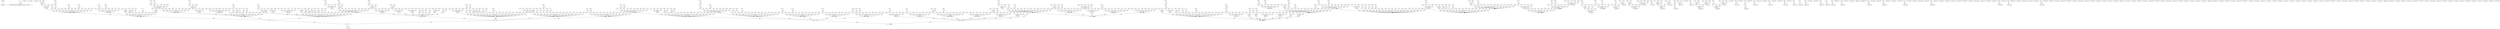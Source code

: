 digraph g {
"context" -> "sw console"
"*" -> "extract-value strange-int merge-labels(|number: > + |_self>)" [label="SoPF-op",arrowhead=box]
"2" -> "2" [label="SoPF",arrowhead=normal]
"3" -> "3" [label="SoPF",arrowhead=normal]
"4" -> "4" [label="SoPF",arrowhead=normal]
"5" -> "5" [label="SoPF",arrowhead=normal]
"6" -> "5" [label="SoPF",arrowhead=normal]
"7" -> "7" [label="SoPF",arrowhead=normal]
"8" -> "6" [label="SoPF",arrowhead=normal]
"9" -> "6" [label="SoPF",arrowhead=normal]
"10" -> "7" [label="SoPF",arrowhead=normal]
"11" -> "11" [label="SoPF",arrowhead=normal]
"12" -> "7" [label="SoPF",arrowhead=normal]
"13" -> "13" [label="SoPF",arrowhead=normal]
"14" -> "9" [label="SoPF",arrowhead=normal]
"15" -> "8" [label="SoPF",arrowhead=normal]
"16" -> "8" [label="SoPF",arrowhead=normal]
"17" -> "17" [label="SoPF",arrowhead=normal]
"18" -> "8" [label="SoPF",arrowhead=normal]
"19" -> "19" [label="SoPF",arrowhead=normal]
"20" -> "9" [label="SoPF",arrowhead=normal]
"21" -> "10" [label="SoPF",arrowhead=normal]
"22" -> "13" [label="SoPF",arrowhead=normal]
"23" -> "23" [label="SoPF",arrowhead=normal]
"24" -> "9" [label="SoPF",arrowhead=normal]
"25" -> "10" [label="SoPF",arrowhead=normal]
"26" -> "15" [label="SoPF",arrowhead=normal]
"27" -> "9" [label="SoPF",arrowhead=normal]
"28" -> "11" [label="SoPF",arrowhead=normal]
"29" -> "29" [label="SoPF",arrowhead=normal]
"30" -> "10" [label="SoPF",arrowhead=normal]
"31" -> "31" [label="SoPF",arrowhead=normal]
"32" -> "10" [label="SoPF",arrowhead=normal]
"33" -> "14" [label="SoPF",arrowhead=normal]
"34" -> "19" [label="SoPF",arrowhead=normal]
"35" -> "12" [label="SoPF",arrowhead=normal]
"36" -> "10" [label="SoPF",arrowhead=normal]
"37" -> "37" [label="SoPF",arrowhead=normal]
"38" -> "21" [label="SoPF",arrowhead=normal]
"39" -> "16" [label="SoPF",arrowhead=normal]
"40" -> "11" [label="SoPF",arrowhead=normal]
"41" -> "41" [label="SoPF",arrowhead=normal]
"42" -> "12" [label="SoPF",arrowhead=normal]
"43" -> "43" [label="SoPF",arrowhead=normal]
"44" -> "15" [label="SoPF",arrowhead=normal]
"45" -> "11" [label="SoPF",arrowhead=normal]
"46" -> "25" [label="SoPF",arrowhead=normal]
"47" -> "47" [label="SoPF",arrowhead=normal]
"48" -> "11" [label="SoPF",arrowhead=normal]
"49" -> "14" [label="SoPF",arrowhead=normal]
"50" -> "12" [label="SoPF",arrowhead=normal]
"51" -> "20" [label="SoPF",arrowhead=normal]
"52" -> "17" [label="SoPF",arrowhead=normal]
"53" -> "53" [label="SoPF",arrowhead=normal]
"54" -> "11" [label="SoPF",arrowhead=normal]
"55" -> "16" [label="SoPF",arrowhead=normal]
"56" -> "13" [label="SoPF",arrowhead=normal]
"57" -> "22" [label="SoPF",arrowhead=normal]
"58" -> "31" [label="SoPF",arrowhead=normal]
"59" -> "59" [label="SoPF",arrowhead=normal]
"60" -> "12" [label="SoPF",arrowhead=normal]
"61" -> "61" [label="SoPF",arrowhead=normal]
"62" -> "33" [label="SoPF",arrowhead=normal]
"63" -> "13" [label="SoPF",arrowhead=normal]
"64" -> "12" [label="SoPF",arrowhead=normal]
"65" -> "18" [label="SoPF",arrowhead=normal]
"66" -> "16" [label="SoPF",arrowhead=normal]
"67" -> "67" [label="SoPF",arrowhead=normal]
"68" -> "21" [label="SoPF",arrowhead=normal]
"69" -> "26" [label="SoPF",arrowhead=normal]
"70" -> "14" [label="SoPF",arrowhead=normal]
"71" -> "71" [label="SoPF",arrowhead=normal]
"72" -> "12" [label="SoPF",arrowhead=normal]
"73" -> "73" [label="SoPF",arrowhead=normal]
"74" -> "39" [label="SoPF",arrowhead=normal]
"75" -> "13" [label="SoPF",arrowhead=normal]
"76" -> "23" [label="SoPF",arrowhead=normal]
"77" -> "18" [label="SoPF",arrowhead=normal]
"78" -> "18" [label="SoPF",arrowhead=normal]
"79" -> "79" [label="SoPF",arrowhead=normal]
"80" -> "13" [label="SoPF",arrowhead=normal]
"81" -> "12" [label="SoPF",arrowhead=normal]
"82" -> "43" [label="SoPF",arrowhead=normal]
"83" -> "83" [label="SoPF",arrowhead=normal]
"84" -> "14" [label="SoPF",arrowhead=normal]
"85" -> "22" [label="SoPF",arrowhead=normal]
"86" -> "45" [label="SoPF",arrowhead=normal]
"87" -> "32" [label="SoPF",arrowhead=normal]
"88" -> "17" [label="SoPF",arrowhead=normal]
"89" -> "89" [label="SoPF",arrowhead=normal]
"90" -> "13" [label="SoPF",arrowhead=normal]
"91" -> "20" [label="SoPF",arrowhead=normal]
"92" -> "27" [label="SoPF",arrowhead=normal]
"93" -> "34" [label="SoPF",arrowhead=normal]
"94" -> "49" [label="SoPF",arrowhead=normal]
"95" -> "24" [label="SoPF",arrowhead=normal]
"96" -> "13" [label="SoPF",arrowhead=normal]
"97" -> "97" [label="SoPF",arrowhead=normal]
"98" -> "16" [label="SoPF",arrowhead=normal]
"99" -> "17" [label="SoPF",arrowhead=normal]
"100" -> "14" [label="SoPF",arrowhead=normal]
"101" -> "101" [label="SoPF",arrowhead=normal]
"102" -> "22" [label="SoPF",arrowhead=normal]
"103" -> "103" [label="SoPF",arrowhead=normal]
"104" -> "19" [label="SoPF",arrowhead=normal]
"105" -> "15" [label="SoPF",arrowhead=normal]
"106" -> "55" [label="SoPF",arrowhead=normal]
"107" -> "107" [label="SoPF",arrowhead=normal]
"108" -> "13" [label="SoPF",arrowhead=normal]
"109" -> "109" [label="SoPF",arrowhead=normal]
"110" -> "18" [label="SoPF",arrowhead=normal]
"111" -> "40" [label="SoPF",arrowhead=normal]
"112" -> "15" [label="SoPF",arrowhead=normal]
"113" -> "113" [label="SoPF",arrowhead=normal]
"114" -> "24" [label="SoPF",arrowhead=normal]
"115" -> "28" [label="SoPF",arrowhead=normal]
"116" -> "33" [label="SoPF",arrowhead=normal]
"117" -> "19" [label="SoPF",arrowhead=normal]
"118" -> "61" [label="SoPF",arrowhead=normal]
"119" -> "24" [label="SoPF",arrowhead=normal]
"120" -> "14" [label="SoPF",arrowhead=normal]
"121" -> "22" [label="SoPF",arrowhead=normal]
"122" -> "63" [label="SoPF",arrowhead=normal]
"123" -> "44" [label="SoPF",arrowhead=normal]
"124" -> "35" [label="SoPF",arrowhead=normal]
"125" -> "15" [label="SoPF",arrowhead=normal]
"126" -> "15" [label="SoPF",arrowhead=normal]
"127" -> "127" [label="SoPF",arrowhead=normal]
"128" -> "14" [label="SoPF",arrowhead=normal]
"129" -> "46" [label="SoPF",arrowhead=normal]
"130" -> "20" [label="SoPF",arrowhead=normal]
"131" -> "131" [label="SoPF",arrowhead=normal]
"132" -> "18" [label="SoPF",arrowhead=normal]
"133" -> "26" [label="SoPF",arrowhead=normal]
"134" -> "69" [label="SoPF",arrowhead=normal]
"135" -> "14" [label="SoPF",arrowhead=normal]
"136" -> "23" [label="SoPF",arrowhead=normal]
"137" -> "137" [label="SoPF",arrowhead=normal]
"138" -> "28" [label="SoPF",arrowhead=normal]
"139" -> "139" [label="SoPF",arrowhead=normal]
"140" -> "16" [label="SoPF",arrowhead=normal]
"141" -> "50" [label="SoPF",arrowhead=normal]
"142" -> "73" [label="SoPF",arrowhead=normal]
"143" -> "24" [label="SoPF",arrowhead=normal]
"144" -> "14" [label="SoPF",arrowhead=normal]
"145" -> "34" [label="SoPF",arrowhead=normal]
"146" -> "75" [label="SoPF",arrowhead=normal]
"147" -> "17" [label="SoPF",arrowhead=normal]
"148" -> "41" [label="SoPF",arrowhead=normal]
"149" -> "149" [label="SoPF",arrowhead=normal]
"150" -> "15" [label="SoPF",arrowhead=normal]
"151" -> "151" [label="SoPF",arrowhead=normal]
"152" -> "25" [label="SoPF",arrowhead=normal]
"153" -> "23" [label="SoPF",arrowhead=normal]
"154" -> "20" [label="SoPF",arrowhead=normal]
"155" -> "36" [label="SoPF",arrowhead=normal]
"156" -> "20" [label="SoPF",arrowhead=normal]
"157" -> "157" [label="SoPF",arrowhead=normal]
"158" -> "81" [label="SoPF",arrowhead=normal]
"159" -> "56" [label="SoPF",arrowhead=normal]
"160" -> "15" [label="SoPF",arrowhead=normal]
"161" -> "30" [label="SoPF",arrowhead=normal]
"162" -> "14" [label="SoPF",arrowhead=normal]
"163" -> "163" [label="SoPF",arrowhead=normal]
"164" -> "45" [label="SoPF",arrowhead=normal]
"165" -> "19" [label="SoPF",arrowhead=normal]
"166" -> "85" [label="SoPF",arrowhead=normal]
"167" -> "167" [label="SoPF",arrowhead=normal]
"168" -> "16" [label="SoPF",arrowhead=normal]
"169" -> "26" [label="SoPF",arrowhead=normal]
"170" -> "24" [label="SoPF",arrowhead=normal]
"171" -> "25" [label="SoPF",arrowhead=normal]
"172" -> "47" [label="SoPF",arrowhead=normal]
"173" -> "173" [label="SoPF",arrowhead=normal]
"174" -> "34" [label="SoPF",arrowhead=normal]
"175" -> "17" [label="SoPF",arrowhead=normal]
"176" -> "19" [label="SoPF",arrowhead=normal]
"177" -> "62" [label="SoPF",arrowhead=normal]
"178" -> "91" [label="SoPF",arrowhead=normal]
"179" -> "179" [label="SoPF",arrowhead=normal]
"180" -> "15" [label="SoPF",arrowhead=normal]
"181" -> "181" [label="SoPF",arrowhead=normal]
"182" -> "22" [label="SoPF",arrowhead=normal]
"183" -> "64" [label="SoPF",arrowhead=normal]
"184" -> "29" [label="SoPF",arrowhead=normal]
"185" -> "42" [label="SoPF",arrowhead=normal]
"186" -> "36" [label="SoPF",arrowhead=normal]
"187" -> "28" [label="SoPF",arrowhead=normal]
"188" -> "51" [label="SoPF",arrowhead=normal]
"189" -> "16" [label="SoPF",arrowhead=normal]
"190" -> "26" [label="SoPF",arrowhead=normal]
"191" -> "191" [label="SoPF",arrowhead=normal]
"192" -> "15" [label="SoPF",arrowhead=normal]
"193" -> "193" [label="SoPF",arrowhead=normal]
"194" -> "99" [label="SoPF",arrowhead=normal]
"195" -> "21" [label="SoPF",arrowhead=normal]
"196" -> "18" [label="SoPF",arrowhead=normal]
"197" -> "197" [label="SoPF",arrowhead=normal]
"198" -> "19" [label="SoPF",arrowhead=normal]
"199" -> "199" [label="SoPF",arrowhead=normal]
"200" -> "16" [label="SoPF",arrowhead=normal]
"201" -> "70" [label="SoPF",arrowhead=normal]
"202" -> "103" [label="SoPF",arrowhead=normal]
"203" -> "36" [label="SoPF",arrowhead=normal]
"204" -> "24" [label="SoPF",arrowhead=normal]
"205" -> "46" [label="SoPF",arrowhead=normal]
"206" -> "105" [label="SoPF",arrowhead=normal]
"207" -> "29" [label="SoPF",arrowhead=normal]
"208" -> "21" [label="SoPF",arrowhead=normal]
"209" -> "30" [label="SoPF",arrowhead=normal]
"210" -> "17" [label="SoPF",arrowhead=normal]
"211" -> "211" [label="SoPF",arrowhead=normal]
"212" -> "57" [label="SoPF",arrowhead=normal]
"213" -> "74" [label="SoPF",arrowhead=normal]
"214" -> "109" [label="SoPF",arrowhead=normal]
"215" -> "48" [label="SoPF",arrowhead=normal]
"216" -> "15" [label="SoPF",arrowhead=normal]
"217" -> "38" [label="SoPF",arrowhead=normal]
"218" -> "111" [label="SoPF",arrowhead=normal]
"219" -> "76" [label="SoPF",arrowhead=normal]
"220" -> "20" [label="SoPF",arrowhead=normal]
"221" -> "30" [label="SoPF",arrowhead=normal]
"222" -> "42" [label="SoPF",arrowhead=normal]
"223" -> "223" [label="SoPF",arrowhead=normal]
"224" -> "17" [label="SoPF",arrowhead=normal]
"225" -> "16" [label="SoPF",arrowhead=normal]
"226" -> "115" [label="SoPF",arrowhead=normal]
"227" -> "227" [label="SoPF",arrowhead=normal]
"228" -> "26" [label="SoPF",arrowhead=normal]
"229" -> "229" [label="SoPF",arrowhead=normal]
"230" -> "30" [label="SoPF",arrowhead=normal]
"231" -> "21" [label="SoPF",arrowhead=normal]
"232" -> "35" [label="SoPF",arrowhead=normal]
"233" -> "233" [label="SoPF",arrowhead=normal]
"234" -> "21" [label="SoPF",arrowhead=normal]
"235" -> "52" [label="SoPF",arrowhead=normal]
"236" -> "63" [label="SoPF",arrowhead=normal]
"237" -> "82" [label="SoPF",arrowhead=normal]
"238" -> "26" [label="SoPF",arrowhead=normal]
"239" -> "239" [label="SoPF",arrowhead=normal]
"240" -> "16" [label="SoPF",arrowhead=normal]
"241" -> "241" [label="SoPF",arrowhead=normal]
"242" -> "24" [label="SoPF",arrowhead=normal]
"243" -> "15" [label="SoPF",arrowhead=normal]
"244" -> "65" [label="SoPF",arrowhead=normal]
"245" -> "19" [label="SoPF",arrowhead=normal]
"246" -> "46" [label="SoPF",arrowhead=normal]
"247" -> "32" [label="SoPF",arrowhead=normal]
"248" -> "37" [label="SoPF",arrowhead=normal]
"249" -> "86" [label="SoPF",arrowhead=normal]
"250" -> "17" [label="SoPF",arrowhead=normal]
"251" -> "251" [label="SoPF",arrowhead=normal]
"252" -> "17" [label="SoPF",arrowhead=normal]
"253" -> "34" [label="SoPF",arrowhead=normal]
"254" -> "129" [label="SoPF",arrowhead=normal]
"255" -> "25" [label="SoPF",arrowhead=normal]
"256" -> "16" [label="SoPF",arrowhead=normal]
"257" -> "257" [label="SoPF",arrowhead=normal]
"258" -> "48" [label="SoPF",arrowhead=normal]
"259" -> "44" [label="SoPF",arrowhead=normal]
"260" -> "22" [label="SoPF",arrowhead=normal]
"261" -> "35" [label="SoPF",arrowhead=normal]
"262" -> "133" [label="SoPF",arrowhead=normal]
"263" -> "263" [label="SoPF",arrowhead=normal]
"264" -> "20" [label="SoPF",arrowhead=normal]
"265" -> "58" [label="SoPF",arrowhead=normal]
"266" -> "28" [label="SoPF",arrowhead=normal]
"267" -> "92" [label="SoPF",arrowhead=normal]
"268" -> "71" [label="SoPF",arrowhead=normal]
"269" -> "269" [label="SoPF",arrowhead=normal]
"270" -> "16" [label="SoPF",arrowhead=normal]
"271" -> "271" [label="SoPF",arrowhead=normal]
"272" -> "25" [label="SoPF",arrowhead=normal]
"273" -> "23" [label="SoPF",arrowhead=normal]
"274" -> "139" [label="SoPF",arrowhead=normal]
"275" -> "21" [label="SoPF",arrowhead=normal]
"276" -> "30" [label="SoPF",arrowhead=normal]
"277" -> "277" [label="SoPF",arrowhead=normal]
"278" -> "141" [label="SoPF",arrowhead=normal]
"279" -> "37" [label="SoPF",arrowhead=normal]
"280" -> "18" [label="SoPF",arrowhead=normal]
"281" -> "281" [label="SoPF",arrowhead=normal]
"282" -> "52" [label="SoPF",arrowhead=normal]
"283" -> "283" [label="SoPF",arrowhead=normal]
"284" -> "75" [label="SoPF",arrowhead=normal]
"285" -> "27" [label="SoPF",arrowhead=normal]
"286" -> "26" [label="SoPF",arrowhead=normal]
"287" -> "48" [label="SoPF",arrowhead=normal]
"288" -> "16" [label="SoPF",arrowhead=normal]
"289" -> "34" [label="SoPF",arrowhead=normal]
"290" -> "36" [label="SoPF",arrowhead=normal]
"291" -> "100" [label="SoPF",arrowhead=normal]
"292" -> "77" [label="SoPF",arrowhead=normal]
"293" -> "293" [label="SoPF",arrowhead=normal]
"294" -> "19" [label="SoPF",arrowhead=normal]
"295" -> "64" [label="SoPF",arrowhead=normal]
"296" -> "43" [label="SoPF",arrowhead=normal]
"297" -> "20" [label="SoPF",arrowhead=normal]
"298" -> "151" [label="SoPF",arrowhead=normal]
"299" -> "36" [label="SoPF",arrowhead=normal]
"300" -> "17" [label="SoPF",arrowhead=normal]
"301" -> "50" [label="SoPF",arrowhead=normal]
"302" -> "153" [label="SoPF",arrowhead=normal]
"303" -> "104" [label="SoPF",arrowhead=normal]
"304" -> "27" [label="SoPF",arrowhead=normal]
"305" -> "66" [label="SoPF",arrowhead=normal]
"306" -> "25" [label="SoPF",arrowhead=normal]
"307" -> "307" [label="SoPF",arrowhead=normal]
"308" -> "22" [label="SoPF",arrowhead=normal]
"309" -> "106" [label="SoPF",arrowhead=normal]
"310" -> "38" [label="SoPF",arrowhead=normal]
"311" -> "311" [label="SoPF",arrowhead=normal]
"312" -> "22" [label="SoPF",arrowhead=normal]
"313" -> "313" [label="SoPF",arrowhead=normal]
"314" -> "159" [label="SoPF",arrowhead=normal]
"315" -> "18" [label="SoPF",arrowhead=normal]
"316" -> "83" [label="SoPF",arrowhead=normal]
"317" -> "317" [label="SoPF",arrowhead=normal]
"318" -> "58" [label="SoPF",arrowhead=normal]
"319" -> "40" [label="SoPF",arrowhead=normal]
"320" -> "17" [label="SoPF",arrowhead=normal]
"321" -> "110" [label="SoPF",arrowhead=normal]
"322" -> "32" [label="SoPF",arrowhead=normal]
"323" -> "36" [label="SoPF",arrowhead=normal]
"324" -> "16" [label="SoPF",arrowhead=normal]
"325" -> "23" [label="SoPF",arrowhead=normal]
"326" -> "165" [label="SoPF",arrowhead=normal]
"327" -> "112" [label="SoPF",arrowhead=normal]
"328" -> "47" [label="SoPF",arrowhead=normal]
"329" -> "54" [label="SoPF",arrowhead=normal]
"330" -> "21" [label="SoPF",arrowhead=normal]
"331" -> "331" [label="SoPF",arrowhead=normal]
"332" -> "87" [label="SoPF",arrowhead=normal]
"333" -> "43" [label="SoPF",arrowhead=normal]
"334" -> "169" [label="SoPF",arrowhead=normal]
"335" -> "72" [label="SoPF",arrowhead=normal]
"336" -> "18" [label="SoPF",arrowhead=normal]
"337" -> "337" [label="SoPF",arrowhead=normal]
"338" -> "28" [label="SoPF",arrowhead=normal]
"339" -> "116" [label="SoPF",arrowhead=normal]
"340" -> "26" [label="SoPF",arrowhead=normal]
"341" -> "42" [label="SoPF",arrowhead=normal]
"342" -> "27" [label="SoPF",arrowhead=normal]
"343" -> "21" [label="SoPF",arrowhead=normal]
"344" -> "49" [label="SoPF",arrowhead=normal]
"345" -> "31" [label="SoPF",arrowhead=normal]
"346" -> "175" [label="SoPF",arrowhead=normal]
"347" -> "347" [label="SoPF",arrowhead=normal]
"348" -> "36" [label="SoPF",arrowhead=normal]
"349" -> "349" [label="SoPF",arrowhead=normal]
"350" -> "19" [label="SoPF",arrowhead=normal]
"351" -> "22" [label="SoPF",arrowhead=normal]
"352" -> "21" [label="SoPF",arrowhead=normal]
"353" -> "353" [label="SoPF",arrowhead=normal]
"354" -> "64" [label="SoPF",arrowhead=normal]
"355" -> "76" [label="SoPF",arrowhead=normal]
"356" -> "93" [label="SoPF",arrowhead=normal]
"357" -> "27" [label="SoPF",arrowhead=normal]
"358" -> "181" [label="SoPF",arrowhead=normal]
"359" -> "359" [label="SoPF",arrowhead=normal]
"360" -> "17" [label="SoPF",arrowhead=normal]
"361" -> "38" [label="SoPF",arrowhead=normal]
"362" -> "183" [label="SoPF",arrowhead=normal]
"363" -> "25" [label="SoPF",arrowhead=normal]
"364" -> "24" [label="SoPF",arrowhead=normal]
"365" -> "78" [label="SoPF",arrowhead=normal]
"366" -> "66" [label="SoPF",arrowhead=normal]
"367" -> "367" [label="SoPF",arrowhead=normal]
"368" -> "31" [label="SoPF",arrowhead=normal]
"369" -> "47" [label="SoPF",arrowhead=normal]
"370" -> "44" [label="SoPF",arrowhead=normal]
"371" -> "60" [label="SoPF",arrowhead=normal]
"372" -> "38" [label="SoPF",arrowhead=normal]
"373" -> "373" [label="SoPF",arrowhead=normal]
"374" -> "30" [label="SoPF",arrowhead=normal]
"375" -> "18" [label="SoPF",arrowhead=normal]
"376" -> "53" [label="SoPF",arrowhead=normal]
"377" -> "42" [label="SoPF",arrowhead=normal]
"378" -> "18" [label="SoPF",arrowhead=normal]
"379" -> "379" [label="SoPF",arrowhead=normal]
"380" -> "28" [label="SoPF",arrowhead=normal]
"381" -> "130" [label="SoPF",arrowhead=normal]
"382" -> "193" [label="SoPF",arrowhead=normal]
"383" -> "383" [label="SoPF",arrowhead=normal]
"384" -> "17" [label="SoPF",arrowhead=normal]
"385" -> "23" [label="SoPF",arrowhead=normal]
"386" -> "195" [label="SoPF",arrowhead=normal]
"387" -> "49" [label="SoPF",arrowhead=normal]
"388" -> "101" [label="SoPF",arrowhead=normal]
"389" -> "389" [label="SoPF",arrowhead=normal]
"390" -> "23" [label="SoPF",arrowhead=normal]
"391" -> "40" [label="SoPF",arrowhead=normal]
"392" -> "20" [label="SoPF",arrowhead=normal]
"393" -> "134" [label="SoPF",arrowhead=normal]
"394" -> "199" [label="SoPF",arrowhead=normal]
"395" -> "84" [label="SoPF",arrowhead=normal]
"396" -> "21" [label="SoPF",arrowhead=normal]
"397" -> "397" [label="SoPF",arrowhead=normal]
"398" -> "201" [label="SoPF",arrowhead=normal]
"399" -> "29" [label="SoPF",arrowhead=normal]
"400" -> "18" [label="SoPF",arrowhead=normal]
"401" -> "401" [label="SoPF",arrowhead=normal]
"402" -> "72" [label="SoPF",arrowhead=normal]
"403" -> "44" [label="SoPF",arrowhead=normal]
"404" -> "105" [label="SoPF",arrowhead=normal]
"405" -> "17" [label="SoPF",arrowhead=normal]
"406" -> "38" [label="SoPF",arrowhead=normal]
"407" -> "48" [label="SoPF",arrowhead=normal]
"408" -> "26" [label="SoPF",arrowhead=normal]
"409" -> "409" [label="SoPF",arrowhead=normal]
"410" -> "48" [label="SoPF",arrowhead=normal]
"411" -> "140" [label="SoPF",arrowhead=normal]
"412" -> "107" [label="SoPF",arrowhead=normal]
"413" -> "66" [label="SoPF",arrowhead=normal]
"414" -> "31" [label="SoPF",arrowhead=normal]
"415" -> "88" [label="SoPF",arrowhead=normal]
"416" -> "23" [label="SoPF",arrowhead=normal]
"417" -> "142" [label="SoPF",arrowhead=normal]
"418" -> "32" [label="SoPF",arrowhead=normal]
"419" -> "419" [label="SoPF",arrowhead=normal]
"420" -> "19" [label="SoPF",arrowhead=normal]
"421" -> "421" [label="SoPF",arrowhead=normal]
"422" -> "213" [label="SoPF",arrowhead=normal]
"423" -> "53" [label="SoPF",arrowhead=normal]
"424" -> "59" [label="SoPF",arrowhead=normal]
"425" -> "27" [label="SoPF",arrowhead=normal]
"426" -> "76" [label="SoPF",arrowhead=normal]
"427" -> "68" [label="SoPF",arrowhead=normal]
"428" -> "111" [label="SoPF",arrowhead=normal]
"429" -> "27" [label="SoPF",arrowhead=normal]
"430" -> "50" [label="SoPF",arrowhead=normal]
"431" -> "431" [label="SoPF",arrowhead=normal]
"432" -> "17" [label="SoPF",arrowhead=normal]
"433" -> "433" [label="SoPF",arrowhead=normal]
"434" -> "40" [label="SoPF",arrowhead=normal]
"435" -> "37" [label="SoPF",arrowhead=normal]
"436" -> "113" [label="SoPF",arrowhead=normal]
"437" -> "42" [label="SoPF",arrowhead=normal]
"438" -> "78" [label="SoPF",arrowhead=normal]
"439" -> "439" [label="SoPF",arrowhead=normal]
"440" -> "22" [label="SoPF",arrowhead=normal]
"441" -> "20" [label="SoPF",arrowhead=normal]
"442" -> "32" [label="SoPF",arrowhead=normal]
"443" -> "443" [label="SoPF",arrowhead=normal]
"444" -> "44" [label="SoPF",arrowhead=normal]
"445" -> "94" [label="SoPF",arrowhead=normal]
"446" -> "225" [label="SoPF",arrowhead=normal]
"447" -> "152" [label="SoPF",arrowhead=normal]
"448" -> "19" [label="SoPF",arrowhead=normal]
"449" -> "449" [label="SoPF",arrowhead=normal]
"450" -> "18" [label="SoPF",arrowhead=normal]
"451" -> "52" [label="SoPF",arrowhead=normal]
"452" -> "117" [label="SoPF",arrowhead=normal]
"453" -> "154" [label="SoPF",arrowhead=normal]
"454" -> "229" [label="SoPF",arrowhead=normal]
"455" -> "25" [label="SoPF",arrowhead=normal]
"456" -> "28" [label="SoPF",arrowhead=normal]
"457" -> "457" [label="SoPF",arrowhead=normal]
"458" -> "231" [label="SoPF",arrowhead=normal]
"459" -> "26" [label="SoPF",arrowhead=normal]
"460" -> "32" [label="SoPF",arrowhead=normal]
"461" -> "461" [label="SoPF",arrowhead=normal]
"462" -> "23" [label="SoPF",arrowhead=normal]
"463" -> "463" [label="SoPF",arrowhead=normal]
"464" -> "37" [label="SoPF",arrowhead=normal]
"465" -> "39" [label="SoPF",arrowhead=normal]
"466" -> "235" [label="SoPF",arrowhead=normal]
"467" -> "467" [label="SoPF",arrowhead=normal]
"468" -> "23" [label="SoPF",arrowhead=normal]
"469" -> "74" [label="SoPF",arrowhead=normal]
"470" -> "54" [label="SoPF",arrowhead=normal]
"471" -> "160" [label="SoPF",arrowhead=normal]
"472" -> "65" [label="SoPF",arrowhead=normal]
"473" -> "54" [label="SoPF",arrowhead=normal]
"474" -> "84" [label="SoPF",arrowhead=normal]
"475" -> "29" [label="SoPF",arrowhead=normal]
"476" -> "28" [label="SoPF",arrowhead=normal]
"477" -> "59" [label="SoPF",arrowhead=normal]
"478" -> "241" [label="SoPF",arrowhead=normal]
"479" -> "479" [label="SoPF",arrowhead=normal]
"480" -> "18" [label="SoPF",arrowhead=normal]
"481" -> "50" [label="SoPF",arrowhead=normal]
"482" -> "243" [label="SoPF",arrowhead=normal]
"483" -> "33" [label="SoPF",arrowhead=normal]
"484" -> "26" [label="SoPF",arrowhead=normal]
"485" -> "102" [label="SoPF",arrowhead=normal]
"486" -> "17" [label="SoPF",arrowhead=normal]
"487" -> "487" [label="SoPF",arrowhead=normal]
"488" -> "67" [label="SoPF",arrowhead=normal]
"489" -> "166" [label="SoPF",arrowhead=normal]
"490" -> "21" [label="SoPF",arrowhead=normal]
"491" -> "491" [label="SoPF",arrowhead=normal]
"492" -> "48" [label="SoPF",arrowhead=normal]
"493" -> "46" [label="SoPF",arrowhead=normal]
"494" -> "34" [label="SoPF",arrowhead=normal]
"495" -> "22" [label="SoPF",arrowhead=normal]
"496" -> "39" [label="SoPF",arrowhead=normal]
"497" -> "78" [label="SoPF",arrowhead=normal]
"498" -> "88" [label="SoPF",arrowhead=normal]
"499" -> "499" [label="SoPF",arrowhead=normal]
"500" -> "19" [label="SoPF",arrowhead=normal]
"501" -> "170" [label="SoPF",arrowhead=normal]
"502" -> "253" [label="SoPF",arrowhead=normal]
"503" -> "503" [label="SoPF",arrowhead=normal]
"504" -> "19" [label="SoPF",arrowhead=normal]
"505" -> "106" [label="SoPF",arrowhead=normal]
"506" -> "36" [label="SoPF",arrowhead=normal]
"507" -> "29" [label="SoPF",arrowhead=normal]
"508" -> "131" [label="SoPF",arrowhead=normal]
"509" -> "509" [label="SoPF",arrowhead=normal]
"510" -> "27" [label="SoPF",arrowhead=normal]
"511" -> "80" [label="SoPF",arrowhead=normal]
"512" -> "18" [label="SoPF",arrowhead=normal]
"513" -> "28" [label="SoPF",arrowhead=normal]
"514" -> "259" [label="SoPF",arrowhead=normal]
"515" -> "108" [label="SoPF",arrowhead=normal]
"516" -> "50" [label="SoPF",arrowhead=normal]
"517" -> "58" [label="SoPF",arrowhead=normal]
"518" -> "46" [label="SoPF",arrowhead=normal]
"519" -> "176" [label="SoPF",arrowhead=normal]
"520" -> "24" [label="SoPF",arrowhead=normal]
"521" -> "521" [label="SoPF",arrowhead=normal]
"522" -> "37" [label="SoPF",arrowhead=normal]
"523" -> "523" [label="SoPF",arrowhead=normal]
"524" -> "135" [label="SoPF",arrowhead=normal]
"525" -> "20" [label="SoPF",arrowhead=normal]
"526" -> "265" [label="SoPF",arrowhead=normal]
"527" -> "48" [label="SoPF",arrowhead=normal]
"528" -> "22" [label="SoPF",arrowhead=normal]
"529" -> "46" [label="SoPF",arrowhead=normal]
"530" -> "60" [label="SoPF",arrowhead=normal]
"531" -> "65" [label="SoPF",arrowhead=normal]
"532" -> "30" [label="SoPF",arrowhead=normal]
"533" -> "54" [label="SoPF",arrowhead=normal]
"534" -> "94" [label="SoPF",arrowhead=normal]
"535" -> "112" [label="SoPF",arrowhead=normal]
"536" -> "73" [label="SoPF",arrowhead=normal]
"537" -> "182" [label="SoPF",arrowhead=normal]
"538" -> "271" [label="SoPF",arrowhead=normal]
"539" -> "25" [label="SoPF",arrowhead=normal]
"540" -> "18" [label="SoPF",arrowhead=normal]
"541" -> "541" [label="SoPF",arrowhead=normal]
"542" -> "273" [label="SoPF",arrowhead=normal]
"543" -> "184" [label="SoPF",arrowhead=normal]
"544" -> "27" [label="SoPF",arrowhead=normal]
"545" -> "114" [label="SoPF",arrowhead=normal]
"546" -> "25" [label="SoPF",arrowhead=normal]
"547" -> "547" [label="SoPF",arrowhead=normal]
"548" -> "141" [label="SoPF",arrowhead=normal]
"549" -> "67" [label="SoPF",arrowhead=normal]
"550" -> "23" [label="SoPF",arrowhead=normal]
"551" -> "48" [label="SoPF",arrowhead=normal]
"552" -> "32" [label="SoPF",arrowhead=normal]
"553" -> "86" [label="SoPF",arrowhead=normal]
"554" -> "279" [label="SoPF",arrowhead=normal]
"555" -> "45" [label="SoPF",arrowhead=normal]
"556" -> "143" [label="SoPF",arrowhead=normal]
"557" -> "557" [label="SoPF",arrowhead=normal]
"558" -> "39" [label="SoPF",arrowhead=normal]
"559" -> "56" [label="SoPF",arrowhead=normal]
"560" -> "20" [label="SoPF",arrowhead=normal]
"561" -> "31" [label="SoPF",arrowhead=normal]
"562" -> "283" [label="SoPF",arrowhead=normal]
"563" -> "563" [label="SoPF",arrowhead=normal]
"564" -> "54" [label="SoPF",arrowhead=normal]
"565" -> "118" [label="SoPF",arrowhead=normal]
"566" -> "285" [label="SoPF",arrowhead=normal]
"567" -> "19" [label="SoPF",arrowhead=normal]
"568" -> "77" [label="SoPF",arrowhead=normal]
"569" -> "569" [label="SoPF",arrowhead=normal]
"570" -> "29" [label="SoPF",arrowhead=normal]
"571" -> "571" [label="SoPF",arrowhead=normal]
"572" -> "28" [label="SoPF",arrowhead=normal]
"573" -> "194" [label="SoPF",arrowhead=normal]
"574" -> "50" [label="SoPF",arrowhead=normal]
"575" -> "33" [label="SoPF",arrowhead=normal]
"576" -> "18" [label="SoPF",arrowhead=normal]
"577" -> "577" [label="SoPF",arrowhead=normal]
"578" -> "36" [label="SoPF",arrowhead=normal]
"579" -> "196" [label="SoPF",arrowhead=normal]
"580" -> "38" [label="SoPF",arrowhead=normal]
"581" -> "90" [label="SoPF",arrowhead=normal]
"582" -> "102" [label="SoPF",arrowhead=normal]
"583" -> "64" [label="SoPF",arrowhead=normal]
"584" -> "79" [label="SoPF",arrowhead=normal]
"585" -> "24" [label="SoPF",arrowhead=normal]
"586" -> "295" [label="SoPF",arrowhead=normal]
"587" -> "587" [label="SoPF",arrowhead=normal]
"588" -> "21" [label="SoPF",arrowhead=normal]
"589" -> "50" [label="SoPF",arrowhead=normal]
"590" -> "66" [label="SoPF",arrowhead=normal]
"591" -> "200" [label="SoPF",arrowhead=normal]
"592" -> "45" [label="SoPF",arrowhead=normal]
"593" -> "593" [label="SoPF",arrowhead=normal]
"594" -> "22" [label="SoPF",arrowhead=normal]
"595" -> "29" [label="SoPF",arrowhead=normal]
"596" -> "153" [label="SoPF",arrowhead=normal]
"597" -> "202" [label="SoPF",arrowhead=normal]
"598" -> "38" [label="SoPF",arrowhead=normal]
"599" -> "599" [label="SoPF",arrowhead=normal]
"600" -> "19" [label="SoPF",arrowhead=normal]
"601" -> "601" [label="SoPF",arrowhead=normal]
"602" -> "52" [label="SoPF",arrowhead=normal]
"603" -> "73" [label="SoPF",arrowhead=normal]
"604" -> "155" [label="SoPF",arrowhead=normal]
"605" -> "27" [label="SoPF",arrowhead=normal]
"606" -> "106" [label="SoPF",arrowhead=normal]
"607" -> "607" [label="SoPF",arrowhead=normal]
"608" -> "29" [label="SoPF",arrowhead=normal]
"609" -> "39" [label="SoPF",arrowhead=normal]
"610" -> "68" [label="SoPF",arrowhead=normal]
"611" -> "60" [label="SoPF",arrowhead=normal]
"612" -> "27" [label="SoPF",arrowhead=normal]
"613" -> "613" [label="SoPF",arrowhead=normal]
"614" -> "309" [label="SoPF",arrowhead=normal]
"615" -> "49" [label="SoPF",arrowhead=normal]
"616" -> "24" [label="SoPF",arrowhead=normal]
"617" -> "617" [label="SoPF",arrowhead=normal]
"618" -> "108" [label="SoPF",arrowhead=normal]
"619" -> "619" [label="SoPF",arrowhead=normal]
"620" -> "40" [label="SoPF",arrowhead=normal]
"621" -> "32" [label="SoPF",arrowhead=normal]
"622" -> "313" [label="SoPF",arrowhead=normal]
"623" -> "96" [label="SoPF",arrowhead=normal]
"624" -> "24" [label="SoPF",arrowhead=normal]
"625" -> "20" [label="SoPF",arrowhead=normal]
"626" -> "315" [label="SoPF",arrowhead=normal]
"627" -> "33" [label="SoPF",arrowhead=normal]
"628" -> "161" [label="SoPF",arrowhead=normal]
"629" -> "54" [label="SoPF",arrowhead=normal]
"630" -> "20" [label="SoPF",arrowhead=normal]
"631" -> "631" [label="SoPF",arrowhead=normal]
"632" -> "85" [label="SoPF",arrowhead=normal]
"633" -> "214" [label="SoPF",arrowhead=normal]
"634" -> "319" [label="SoPF",arrowhead=normal]
"635" -> "132" [label="SoPF",arrowhead=normal]
"636" -> "60" [label="SoPF",arrowhead=normal]
"637" -> "27" [label="SoPF",arrowhead=normal]
"638" -> "42" [label="SoPF",arrowhead=normal]
"639" -> "77" [label="SoPF",arrowhead=normal]
"640" -> "19" [label="SoPF",arrowhead=normal]
"641" -> "641" [label="SoPF",arrowhead=normal]
"642" -> "112" [label="SoPF",arrowhead=normal]
"643" -> "643" [label="SoPF",arrowhead=normal]
"644" -> "34" [label="SoPF",arrowhead=normal]
"645" -> "51" [label="SoPF",arrowhead=normal]
"646" -> "38" [label="SoPF",arrowhead=normal]
"647" -> "647" [label="SoPF",arrowhead=normal]
"648" -> "18" [label="SoPF",arrowhead=normal]
"649" -> "70" [label="SoPF",arrowhead=normal]
"650" -> "25" [label="SoPF",arrowhead=normal]
"651" -> "41" [label="SoPF",arrowhead=normal]
"652" -> "167" [label="SoPF",arrowhead=normal]
"653" -> "653" [label="SoPF",arrowhead=normal]
"654" -> "114" [label="SoPF",arrowhead=normal]
"655" -> "136" [label="SoPF",arrowhead=normal]
"656" -> "49" [label="SoPF",arrowhead=normal]
"657" -> "79" [label="SoPF",arrowhead=normal]
"658" -> "56" [label="SoPF",arrowhead=normal]
"659" -> "659" [label="SoPF",arrowhead=normal]
"660" -> "23" [label="SoPF",arrowhead=normal]
"661" -> "661" [label="SoPF",arrowhead=normal]
"662" -> "333" [label="SoPF",arrowhead=normal]
"663" -> "33" [label="SoPF",arrowhead=normal]
"664" -> "89" [label="SoPF",arrowhead=normal]
"665" -> "31" [label="SoPF",arrowhead=normal]
"666" -> "45" [label="SoPF",arrowhead=normal]
"667" -> "52" [label="SoPF",arrowhead=normal]
"668" -> "171" [label="SoPF",arrowhead=normal]
"669" -> "226" [label="SoPF",arrowhead=normal]
"670" -> "74" [label="SoPF",arrowhead=normal]
"671" -> "72" [label="SoPF",arrowhead=normal]
"672" -> "20" [label="SoPF",arrowhead=normal]
"673" -> "673" [label="SoPF",arrowhead=normal]
"674" -> "339" [label="SoPF",arrowhead=normal]
"675" -> "19" [label="SoPF",arrowhead=normal]
"676" -> "30" [label="SoPF",arrowhead=normal]
"677" -> "677" [label="SoPF",arrowhead=normal]
"678" -> "118" [label="SoPF",arrowhead=normal]
"679" -> "104" [label="SoPF",arrowhead=normal]
"680" -> "28" [label="SoPF",arrowhead=normal]
"681" -> "230" [label="SoPF",arrowhead=normal]
"682" -> "44" [label="SoPF",arrowhead=normal]
"683" -> "683" [label="SoPF",arrowhead=normal]
"684" -> "29" [label="SoPF",arrowhead=normal]
"685" -> "142" [label="SoPF",arrowhead=normal]
"686" -> "23" [label="SoPF",arrowhead=normal]
"687" -> "232" [label="SoPF",arrowhead=normal]
"688" -> "51" [label="SoPF",arrowhead=normal]
"689" -> "66" [label="SoPF",arrowhead=normal]
"690" -> "33" [label="SoPF",arrowhead=normal]
"691" -> "691" [label="SoPF",arrowhead=normal]
"692" -> "177" [label="SoPF",arrowhead=normal]
"693" -> "24" [label="SoPF",arrowhead=normal]
"694" -> "349" [label="SoPF",arrowhead=normal]
"695" -> "144" [label="SoPF",arrowhead=normal]
"696" -> "38" [label="SoPF",arrowhead=normal]
"697" -> "58" [label="SoPF",arrowhead=normal]
"698" -> "351" [label="SoPF",arrowhead=normal]
"699" -> "236" [label="SoPF",arrowhead=normal]
"700" -> "21" [label="SoPF",arrowhead=normal]
"701" -> "701" [label="SoPF",arrowhead=normal]
"702" -> "24" [label="SoPF",arrowhead=normal]
"703" -> "56" [label="SoPF",arrowhead=normal]
"704" -> "23" [label="SoPF",arrowhead=normal]
"705" -> "55" [label="SoPF",arrowhead=normal]
"706" -> "355" [label="SoPF",arrowhead=normal]
"707" -> "108" [label="SoPF",arrowhead=normal]
"708" -> "66" [label="SoPF",arrowhead=normal]
"709" -> "709" [label="SoPF",arrowhead=normal]
"710" -> "78" [label="SoPF",arrowhead=normal]
"711" -> "85" [label="SoPF",arrowhead=normal]
"712" -> "95" [label="SoPF",arrowhead=normal]
"713" -> "54" [label="SoPF",arrowhead=normal]
"714" -> "29" [label="SoPF",arrowhead=normal]
"715" -> "29" [label="SoPF",arrowhead=normal]
"716" -> "183" [label="SoPF",arrowhead=normal]
"717" -> "242" [label="SoPF",arrowhead=normal]
"718" -> "361" [label="SoPF",arrowhead=normal]
"719" -> "719" [label="SoPF",arrowhead=normal]
"720" -> "19" [label="SoPF",arrowhead=normal]
"721" -> "110" [label="SoPF",arrowhead=normal]
"722" -> "40" [label="SoPF",arrowhead=normal]
"723" -> "244" [label="SoPF",arrowhead=normal]
"724" -> "185" [label="SoPF",arrowhead=normal]
"725" -> "39" [label="SoPF",arrowhead=normal]
"726" -> "27" [label="SoPF",arrowhead=normal]
"727" -> "727" [label="SoPF",arrowhead=normal]
"728" -> "26" [label="SoPF",arrowhead=normal]
"729" -> "18" [label="SoPF",arrowhead=normal]
"730" -> "80" [label="SoPF",arrowhead=normal]
"731" -> "60" [label="SoPF",arrowhead=normal]
"732" -> "68" [label="SoPF",arrowhead=normal]
"733" -> "733" [label="SoPF",arrowhead=normal]
"734" -> "369" [label="SoPF",arrowhead=normal]
"735" -> "22" [label="SoPF",arrowhead=normal]
"736" -> "33" [label="SoPF",arrowhead=normal]
"737" -> "78" [label="SoPF",arrowhead=normal]
"738" -> "49" [label="SoPF",arrowhead=normal]
"739" -> "739" [label="SoPF",arrowhead=normal]
"740" -> "46" [label="SoPF",arrowhead=normal]
"741" -> "35" [label="SoPF",arrowhead=normal]
"742" -> "62" [label="SoPF",arrowhead=normal]
"743" -> "743" [label="SoPF",arrowhead=normal]
"744" -> "40" [label="SoPF",arrowhead=normal]
"745" -> "154" [label="SoPF",arrowhead=normal]
"746" -> "375" [label="SoPF",arrowhead=normal]
"747" -> "89" [label="SoPF",arrowhead=normal]
"748" -> "32" [label="SoPF",arrowhead=normal]
"749" -> "114" [label="SoPF",arrowhead=normal]
"750" -> "20" [label="SoPF",arrowhead=normal]
"751" -> "751" [label="SoPF",arrowhead=normal]
"752" -> "55" [label="SoPF",arrowhead=normal]
"753" -> "254" [label="SoPF",arrowhead=normal]
"754" -> "44" [label="SoPF",arrowhead=normal]
"755" -> "156" [label="SoPF",arrowhead=normal]
"756" -> "20" [label="SoPF",arrowhead=normal]
"757" -> "757" [label="SoPF",arrowhead=normal]
"758" -> "381" [label="SoPF",arrowhead=normal]
"759" -> "37" [label="SoPF",arrowhead=normal]
"760" -> "30" [label="SoPF",arrowhead=normal]
"761" -> "761" [label="SoPF",arrowhead=normal]
"762" -> "132" [label="SoPF",arrowhead=normal]
"763" -> "116" [label="SoPF",arrowhead=normal]
"764" -> "195" [label="SoPF",arrowhead=normal]
"765" -> "28" [label="SoPF",arrowhead=normal]
"766" -> "385" [label="SoPF",arrowhead=normal]
"767" -> "72" [label="SoPF",arrowhead=normal]
"768" -> "19" [label="SoPF",arrowhead=normal]
"769" -> "769" [label="SoPF",arrowhead=normal]
"770" -> "25" [label="SoPF",arrowhead=normal]
"771" -> "260" [label="SoPF",arrowhead=normal]
"772" -> "197" [label="SoPF",arrowhead=normal]
"773" -> "773" [label="SoPF",arrowhead=normal]
"774" -> "51" [label="SoPF",arrowhead=normal]
"775" -> "41" [label="SoPF",arrowhead=normal]
"776" -> "103" [label="SoPF",arrowhead=normal]
"777" -> "47" [label="SoPF",arrowhead=normal]
"778" -> "391" [label="SoPF",arrowhead=normal]
"779" -> "60" [label="SoPF",arrowhead=normal]
"780" -> "25" [label="SoPF",arrowhead=normal]
"781" -> "82" [label="SoPF",arrowhead=normal]
"782" -> "42" [label="SoPF",arrowhead=normal]
"783" -> "38" [label="SoPF",arrowhead=normal]
"784" -> "22" [label="SoPF",arrowhead=normal]
"785" -> "162" [label="SoPF",arrowhead=normal]
"786" -> "136" [label="SoPF",arrowhead=normal]
"787" -> "787" [label="SoPF",arrowhead=normal]
"788" -> "201" [label="SoPF",arrowhead=normal]
"789" -> "266" [label="SoPF",arrowhead=normal]
"790" -> "86" [label="SoPF",arrowhead=normal]
"791" -> "120" [label="SoPF",arrowhead=normal]
"792" -> "23" [label="SoPF",arrowhead=normal]
"793" -> "74" [label="SoPF",arrowhead=normal]
"794" -> "399" [label="SoPF",arrowhead=normal]
"795" -> "61" [label="SoPF",arrowhead=normal]
"796" -> "203" [label="SoPF",arrowhead=normal]
"797" -> "797" [label="SoPF",arrowhead=normal]
"798" -> "31" [label="SoPF",arrowhead=normal]
"799" -> "64" [label="SoPF",arrowhead=normal]
"800" -> "20" [label="SoPF",arrowhead=normal]
"801" -> "95" [label="SoPF",arrowhead=normal]
"802" -> "403" [label="SoPF",arrowhead=normal]
"803" -> "84" [label="SoPF",arrowhead=normal]
"804" -> "74" [label="SoPF",arrowhead=normal]
"805" -> "35" [label="SoPF",arrowhead=normal]
"806" -> "46" [label="SoPF",arrowhead=normal]
"807" -> "272" [label="SoPF",arrowhead=normal]
"808" -> "107" [label="SoPF",arrowhead=normal]
"809" -> "809" [label="SoPF",arrowhead=normal]
"810" -> "19" [label="SoPF",arrowhead=normal]
"811" -> "811" [label="SoPF",arrowhead=normal]
"812" -> "40" [label="SoPF",arrowhead=normal]
"813" -> "274" [label="SoPF",arrowhead=normal]
"814" -> "50" [label="SoPF",arrowhead=normal]
"815" -> "168" [label="SoPF",arrowhead=normal]
"816" -> "28" [label="SoPF",arrowhead=normal]
"817" -> "62" [label="SoPF",arrowhead=normal]
"818" -> "411" [label="SoPF",arrowhead=normal]
"819" -> "26" [label="SoPF",arrowhead=normal]
"820" -> "50" [label="SoPF",arrowhead=normal]
"821" -> "821" [label="SoPF",arrowhead=normal]
"822" -> "142" [label="SoPF",arrowhead=normal]
"823" -> "823" [label="SoPF",arrowhead=normal]
"824" -> "109" [label="SoPF",arrowhead=normal]
"825" -> "24" [label="SoPF",arrowhead=normal]
"826" -> "68" [label="SoPF",arrowhead=normal]
"827" -> "827" [label="SoPF",arrowhead=normal]
"828" -> "33" [label="SoPF",arrowhead=normal]
"829" -> "829" [label="SoPF",arrowhead=normal]
"830" -> "90" [label="SoPF",arrowhead=normal]
"831" -> "280" [label="SoPF",arrowhead=normal]
"832" -> "25" [label="SoPF",arrowhead=normal]
"833" -> "31" [label="SoPF",arrowhead=normal]
"834" -> "144" [label="SoPF",arrowhead=normal]
"835" -> "172" [label="SoPF",arrowhead=normal]
"836" -> "34" [label="SoPF",arrowhead=normal]
"837" -> "40" [label="SoPF",arrowhead=normal]
"838" -> "421" [label="SoPF",arrowhead=normal]
"839" -> "839" [label="SoPF",arrowhead=normal]
"840" -> "21" [label="SoPF",arrowhead=normal]
"841" -> "58" [label="SoPF",arrowhead=normal]
"842" -> "423" [label="SoPF",arrowhead=normal]
"843" -> "284" [label="SoPF",arrowhead=normal]
"844" -> "215" [label="SoPF",arrowhead=normal]
"845" -> "31" [label="SoPF",arrowhead=normal]
"846" -> "55" [label="SoPF",arrowhead=normal]
"847" -> "29" [label="SoPF",arrowhead=normal]
"848" -> "61" [label="SoPF",arrowhead=normal]
"849" -> "286" [label="SoPF",arrowhead=normal]
"850" -> "29" [label="SoPF",arrowhead=normal]
"851" -> "60" [label="SoPF",arrowhead=normal]
"852" -> "78" [label="SoPF",arrowhead=normal]
"853" -> "853" [label="SoPF",arrowhead=normal]
"854" -> "70" [label="SoPF",arrowhead=normal]
"855" -> "30" [label="SoPF",arrowhead=normal]
"856" -> "113" [label="SoPF",arrowhead=normal]
"857" -> "857" [label="SoPF",arrowhead=normal]
"858" -> "29" [label="SoPF",arrowhead=normal]
"859" -> "859" [label="SoPF",arrowhead=normal]
"860" -> "52" [label="SoPF",arrowhead=normal]
"861" -> "51" [label="SoPF",arrowhead=normal]
"862" -> "433" [label="SoPF",arrowhead=normal]
"863" -> "863" [label="SoPF",arrowhead=normal]
"864" -> "19" [label="SoPF",arrowhead=normal]
"865" -> "178" [label="SoPF",arrowhead=normal]
"866" -> "435" [label="SoPF",arrowhead=normal]
"867" -> "37" [label="SoPF",arrowhead=normal]
"868" -> "42" [label="SoPF",arrowhead=normal]
"869" -> "90" [label="SoPF",arrowhead=normal]
"870" -> "39" [label="SoPF",arrowhead=normal]
"871" -> "80" [label="SoPF",arrowhead=normal]
"872" -> "115" [label="SoPF",arrowhead=normal]
"873" -> "103" [label="SoPF",arrowhead=normal]
"874" -> "44" [label="SoPF",arrowhead=normal]
"875" -> "22" [label="SoPF",arrowhead=normal]
"876" -> "80" [label="SoPF",arrowhead=normal]
"877" -> "877" [label="SoPF",arrowhead=normal]
"878" -> "441" [label="SoPF",arrowhead=normal]
"879" -> "296" [label="SoPF",arrowhead=normal]
"880" -> "24" [label="SoPF",arrowhead=normal]
"881" -> "881" [label="SoPF",arrowhead=normal]
"882" -> "22" [label="SoPF",arrowhead=normal]
"883" -> "883" [label="SoPF",arrowhead=normal]
"884" -> "34" [label="SoPF",arrowhead=normal]
"885" -> "67" [label="SoPF",arrowhead=normal]
"886" -> "445" [label="SoPF",arrowhead=normal]
"887" -> "887" [label="SoPF",arrowhead=normal]
"888" -> "46" [label="SoPF",arrowhead=normal]
"889" -> "134" [label="SoPF",arrowhead=normal]
"890" -> "96" [label="SoPF",arrowhead=normal]
"891" -> "23" [label="SoPF",arrowhead=normal]
"892" -> "227" [label="SoPF",arrowhead=normal]
"893" -> "66" [label="SoPF",arrowhead=normal]
"894" -> "154" [label="SoPF",arrowhead=normal]
"895" -> "184" [label="SoPF",arrowhead=normal]
"896" -> "21" [label="SoPF",arrowhead=normal]
"897" -> "39" [label="SoPF",arrowhead=normal]
"898" -> "451" [label="SoPF",arrowhead=normal]
"899" -> "60" [label="SoPF",arrowhead=normal]
"900" -> "20" [label="SoPF",arrowhead=normal]
"901" -> "70" [label="SoPF",arrowhead=normal]
"902" -> "54" [label="SoPF",arrowhead=normal]
"903" -> "53" [label="SoPF",arrowhead=normal]
"904" -> "119" [label="SoPF",arrowhead=normal]
"905" -> "186" [label="SoPF",arrowhead=normal]
"906" -> "156" [label="SoPF",arrowhead=normal]
"907" -> "907" [label="SoPF",arrowhead=normal]
"908" -> "231" [label="SoPF",arrowhead=normal]
"909" -> "107" [label="SoPF",arrowhead=normal]
"910" -> "27" [label="SoPF",arrowhead=normal]
"911" -> "911" [label="SoPF",arrowhead=normal]
"912" -> "30" [label="SoPF",arrowhead=normal]
"913" -> "94" [label="SoPF",arrowhead=normal]
"914" -> "459" [label="SoPF",arrowhead=normal]
"915" -> "69" [label="SoPF",arrowhead=normal]
"916" -> "233" [label="SoPF",arrowhead=normal]
"917" -> "138" [label="SoPF",arrowhead=normal]
"918" -> "28" [label="SoPF",arrowhead=normal]
"919" -> "919" [label="SoPF",arrowhead=normal]
"920" -> "34" [label="SoPF",arrowhead=normal]
"921" -> "310" [label="SoPF",arrowhead=normal]
"922" -> "463" [label="SoPF",arrowhead=normal]
"923" -> "84" [label="SoPF",arrowhead=normal]
"924" -> "25" [label="SoPF",arrowhead=normal]
"925" -> "47" [label="SoPF",arrowhead=normal]
"926" -> "465" [label="SoPF",arrowhead=normal]
"927" -> "109" [label="SoPF",arrowhead=normal]
"928" -> "39" [label="SoPF",arrowhead=normal]
"929" -> "929" [label="SoPF",arrowhead=normal]
"930" -> "41" [label="SoPF",arrowhead=normal]
"931" -> "33" [label="SoPF",arrowhead=normal]
"932" -> "237" [label="SoPF",arrowhead=normal]
"933" -> "314" [label="SoPF",arrowhead=normal]
"934" -> "469" [label="SoPF",arrowhead=normal]
"935" -> "33" [label="SoPF",arrowhead=normal]
"936" -> "25" [label="SoPF",arrowhead=normal]
"937" -> "937" [label="SoPF",arrowhead=normal]
"938" -> "76" [label="SoPF",arrowhead=normal]
"939" -> "316" [label="SoPF",arrowhead=normal]
"940" -> "56" [label="SoPF",arrowhead=normal]
"941" -> "941" [label="SoPF",arrowhead=normal]
"942" -> "162" [label="SoPF",arrowhead=normal]
"943" -> "64" [label="SoPF",arrowhead=normal]
"944" -> "67" [label="SoPF",arrowhead=normal]
"945" -> "21" [label="SoPF",arrowhead=normal]
"946" -> "56" [label="SoPF",arrowhead=normal]
"947" -> "947" [label="SoPF",arrowhead=normal]
"948" -> "86" [label="SoPF",arrowhead=normal]
"949" -> "86" [label="SoPF",arrowhead=normal]
"950" -> "31" [label="SoPF",arrowhead=normal]
"951" -> "320" [label="SoPF",arrowhead=normal]
"952" -> "30" [label="SoPF",arrowhead=normal]
"953" -> "953" [label="SoPF",arrowhead=normal]
"954" -> "61" [label="SoPF",arrowhead=normal]
"955" -> "196" [label="SoPF",arrowhead=normal]
"956" -> "243" [label="SoPF",arrowhead=normal]
"957" -> "43" [label="SoPF",arrowhead=normal]
"958" -> "481" [label="SoPF",arrowhead=normal]
"959" -> "144" [label="SoPF",arrowhead=normal]
"960" -> "20" [label="SoPF",arrowhead=normal]
"961" -> "62" [label="SoPF",arrowhead=normal]
"962" -> "52" [label="SoPF",arrowhead=normal]
"963" -> "113" [label="SoPF",arrowhead=normal]
"964" -> "245" [label="SoPF",arrowhead=normal]
"965" -> "198" [label="SoPF",arrowhead=normal]
"966" -> "35" [label="SoPF",arrowhead=normal]
"967" -> "967" [label="SoPF",arrowhead=normal]
"968" -> "28" [label="SoPF",arrowhead=normal]
"969" -> "39" [label="SoPF",arrowhead=normal]
"970" -> "104" [label="SoPF",arrowhead=normal]
"971" -> "971" [label="SoPF",arrowhead=normal]
"972" -> "19" [label="SoPF",arrowhead=normal]
"973" -> "146" [label="SoPF",arrowhead=normal]
"974" -> "489" [label="SoPF",arrowhead=normal]
"975" -> "26" [label="SoPF",arrowhead=normal]
"976" -> "69" [label="SoPF",arrowhead=normal]
"977" -> "977" [label="SoPF",arrowhead=normal]
"978" -> "168" [label="SoPF",arrowhead=normal]
"979" -> "100" [label="SoPF",arrowhead=normal]
"980" -> "23" [label="SoPF",arrowhead=normal]
"981" -> "115" [label="SoPF",arrowhead=normal]
"982" -> "493" [label="SoPF",arrowhead=normal]
"983" -> "983" [label="SoPF",arrowhead=normal]
"984" -> "50" [label="SoPF",arrowhead=normal]
"985" -> "202" [label="SoPF",arrowhead=normal]
"986" -> "48" [label="SoPF",arrowhead=normal]
"987" -> "57" [label="SoPF",arrowhead=normal]
"988" -> "36" [label="SoPF",arrowhead=normal]
"989" -> "66" [label="SoPF",arrowhead=normal]
"990" -> "24" [label="SoPF",arrowhead=normal]
"991" -> "991" [label="SoPF",arrowhead=normal]
"992" -> "41" [label="SoPF",arrowhead=normal]
"993" -> "334" [label="SoPF",arrowhead=normal]
"994" -> "80" [label="SoPF",arrowhead=normal]
"995" -> "204" [label="SoPF",arrowhead=normal]
"996" -> "90" [label="SoPF",arrowhead=normal]
"997" -> "997" [label="SoPF",arrowhead=normal]
"998" -> "501" [label="SoPF",arrowhead=normal]
"999" -> "46" [label="SoPF",arrowhead=normal]
"1000" -> "21" [label="SoPF",arrowhead=normal]
}
